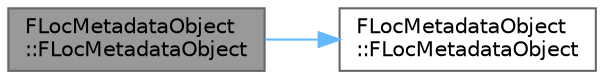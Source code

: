digraph "FLocMetadataObject::FLocMetadataObject"
{
 // INTERACTIVE_SVG=YES
 // LATEX_PDF_SIZE
  bgcolor="transparent";
  edge [fontname=Helvetica,fontsize=10,labelfontname=Helvetica,labelfontsize=10];
  node [fontname=Helvetica,fontsize=10,shape=box,height=0.2,width=0.4];
  rankdir="LR";
  Node1 [id="Node000001",label="FLocMetadataObject\l::FLocMetadataObject",height=0.2,width=0.4,color="gray40", fillcolor="grey60", style="filled", fontcolor="black",tooltip="Copy ctor."];
  Node1 -> Node2 [id="edge1_Node000001_Node000002",color="steelblue1",style="solid",tooltip=" "];
  Node2 [id="Node000002",label="FLocMetadataObject\l::FLocMetadataObject",height=0.2,width=0.4,color="grey40", fillcolor="white", style="filled",URL="$d7/dea/classFLocMetadataObject.html#a7550b92b14cee760df5df1cf02d95ec0",tooltip=" "];
}
